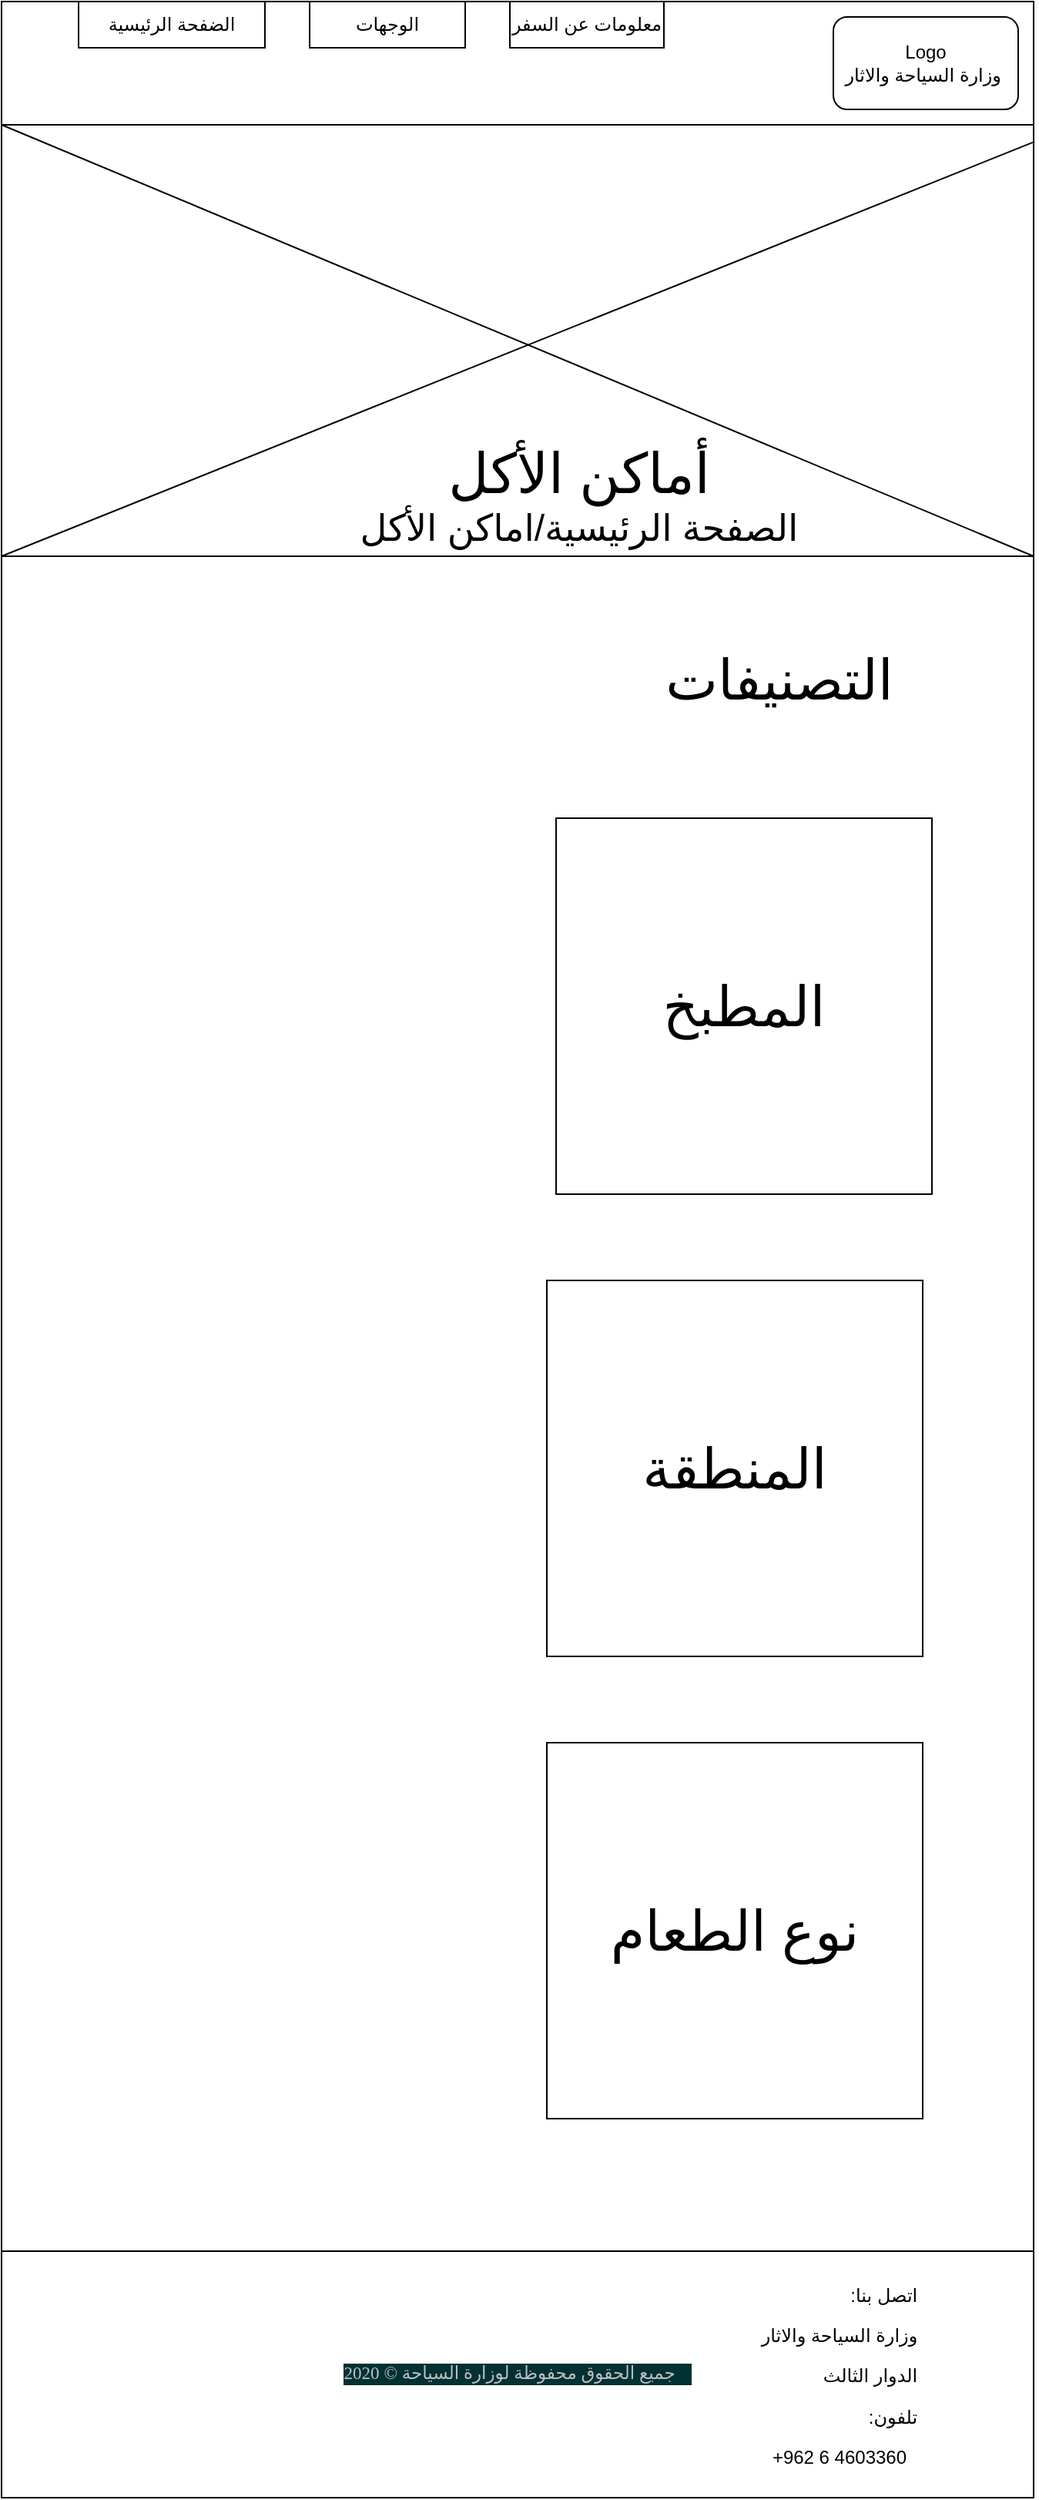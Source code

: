 <mxfile version="13.6.2" type="device"><diagram id="VbnIgJ1UWtzg8DmsdczV" name="Page-1"><mxGraphModel dx="1038" dy="1668" grid="1" gridSize="10" guides="1" tooltips="1" connect="1" arrows="1" fold="1" page="1" pageScale="1" pageWidth="827" pageHeight="1169" math="0" shadow="0"><root><mxCell id="0"/><mxCell id="1" parent="0"/><mxCell id="3XKGyeco-rfSdFTOCZ1L-1" value="" style="rounded=0;whiteSpace=wrap;html=1;fontStyle=1" parent="1" vertex="1"><mxGeometry x="60" y="-150" width="670" height="1620" as="geometry"/></mxCell><mxCell id="3XKGyeco-rfSdFTOCZ1L-2" value="" style="rounded=0;whiteSpace=wrap;html=1;" parent="1" vertex="1"><mxGeometry x="60" y="-150" width="670" height="80" as="geometry"/></mxCell><mxCell id="3XKGyeco-rfSdFTOCZ1L-3" value="الضفحة الرئيسية" style="rounded=0;whiteSpace=wrap;html=1;" parent="1" vertex="1"><mxGeometry x="110" y="-150" width="121" height="30" as="geometry"/></mxCell><mxCell id="3XKGyeco-rfSdFTOCZ1L-4" value="معلومات عن السفر" style="rounded=0;whiteSpace=wrap;html=1;" parent="1" vertex="1"><mxGeometry x="390" y="-150" width="100" height="30" as="geometry"/></mxCell><mxCell id="3XKGyeco-rfSdFTOCZ1L-5" value="الوجهات" style="rounded=0;whiteSpace=wrap;html=1;" parent="1" vertex="1"><mxGeometry x="260" y="-150" width="101" height="30" as="geometry"/></mxCell><mxCell id="3XKGyeco-rfSdFTOCZ1L-6" value="Logo&lt;br&gt;وزارة السياحة والاثار&amp;nbsp;" style="rounded=1;whiteSpace=wrap;html=1;" parent="1" vertex="1"><mxGeometry x="600" y="-140" width="120" height="60" as="geometry"/></mxCell><mxCell id="3XKGyeco-rfSdFTOCZ1L-7" value="&lt;div class=&quot;sct-copyright&quot; style=&quot;box-sizing: border-box ; color: rgb(189 , 190 , 192) ; float: right ; padding-left: 0px ; padding-right: 0.9em ; font-family: &amp;#34;newfont&amp;#34; ; font-size: 11.52px ; text-align: left ; background-color: rgb(1 , 49 , 51)&quot;&gt;جميع الحقوق محفوظة لوزارة السياحة ©&amp;nbsp;2020&lt;/div&gt;&lt;div&gt;&lt;br&gt;&lt;/div&gt;" style="rounded=0;whiteSpace=wrap;html=1;" parent="1" vertex="1"><mxGeometry x="60" y="1310" width="670" height="160" as="geometry"/></mxCell><mxCell id="3XKGyeco-rfSdFTOCZ1L-8" value="&lt;p class=&quot;MsoNormal&quot; align=&quot;right&quot; style=&quot;text-align: right&quot;&gt;&lt;span lang=&quot;AR-SA&quot; dir=&quot;RTL&quot; style=&quot;font-family: &amp;#34;arial&amp;#34; , sans-serif&quot;&gt;&lt;span style=&quot;background-color: rgb(255 , 255 , 255)&quot;&gt;اتصل بنا:&lt;/span&gt;&lt;span style=&quot;background-color: yellow&quot;&gt;&lt;/span&gt;&lt;/span&gt;&lt;/p&gt;&lt;p class=&quot;MsoNormal&quot; align=&quot;right&quot; style=&quot;text-align: right&quot;&gt;&lt;span lang=&quot;AR-SA&quot; dir=&quot;RTL&quot; style=&quot;font-family: &amp;#34;arial&amp;#34; , sans-serif&quot;&gt;&lt;span style=&quot;background-color: rgb(255 , 255 , 255)&quot;&gt;وزارة السياحة والاثار&lt;/span&gt;&lt;/span&gt;&lt;/p&gt;&lt;p class=&quot;MsoNormal&quot; align=&quot;right&quot; style=&quot;text-align: right&quot;&gt;&lt;span lang=&quot;AR-SA&quot; dir=&quot;RTL&quot; style=&quot;font-family: &amp;#34;arial&amp;#34; , sans-serif&quot;&gt;&lt;span style=&quot;background-color: rgb(255 , 255 , 255)&quot;&gt;الدوار الثالث&amp;nbsp;&lt;/span&gt;&lt;/span&gt;&lt;/p&gt;&lt;p class=&quot;MsoNormal&quot; align=&quot;right&quot; style=&quot;text-align: right&quot;&gt;&lt;span lang=&quot;AR-SA&quot; dir=&quot;RTL&quot; style=&quot;font-family: &amp;#34;arial&amp;#34; , sans-serif&quot;&gt;&lt;span style=&quot;background-color: rgb(255 , 255 , 255)&quot;&gt;تلفون:&lt;/span&gt;&lt;/span&gt;&lt;/p&gt;&lt;span style=&quot;line-height: 107% ; font-family: &amp;#34;arial&amp;#34; , sans-serif&quot;&gt;&lt;font style=&quot;font-size: 12px&quot;&gt;+962 6 4603360&lt;/font&gt;&lt;/span&gt;" style="text;html=1;strokeColor=none;fillColor=none;align=center;verticalAlign=middle;whiteSpace=wrap;rounded=0;" parent="1" vertex="1"><mxGeometry x="524" y="1320" width="160" height="130" as="geometry"/></mxCell><mxCell id="3XKGyeco-rfSdFTOCZ1L-9" value="" style="rounded=0;whiteSpace=wrap;html=1;" parent="1" vertex="1"><mxGeometry x="60" y="-70" width="670" height="280" as="geometry"/></mxCell><mxCell id="3XKGyeco-rfSdFTOCZ1L-10" value="&lt;font&gt;&lt;font style=&quot;font-size: 36px&quot;&gt;أماكن الأكل&lt;/font&gt;&lt;br&gt;&lt;font style=&quot;font-size: 24px&quot;&gt;الصفحة الرئيسية/اماكن الأكل&lt;/font&gt;&lt;/font&gt;&lt;font&gt;&lt;br&gt;&lt;/font&gt;" style="text;html=1;strokeColor=none;fillColor=none;align=center;verticalAlign=middle;whiteSpace=wrap;rounded=0;" parent="1" vertex="1"><mxGeometry x="290" y="130" width="290" height="80" as="geometry"/></mxCell><mxCell id="3XKGyeco-rfSdFTOCZ1L-11" value="" style="endArrow=none;html=1;exitX=0;exitY=1;exitDx=0;exitDy=0;entryX=1.001;entryY=0.039;entryDx=0;entryDy=0;entryPerimeter=0;" parent="1" source="3XKGyeco-rfSdFTOCZ1L-9" target="3XKGyeco-rfSdFTOCZ1L-9" edge="1"><mxGeometry width="50" height="50" relative="1" as="geometry"><mxPoint x="350" y="120" as="sourcePoint"/><mxPoint x="400" y="70" as="targetPoint"/></mxGeometry></mxCell><mxCell id="3XKGyeco-rfSdFTOCZ1L-12" value="" style="endArrow=none;html=1;entryX=0;entryY=0;entryDx=0;entryDy=0;exitX=1;exitY=1;exitDx=0;exitDy=0;" parent="1" source="3XKGyeco-rfSdFTOCZ1L-9" target="3XKGyeco-rfSdFTOCZ1L-9" edge="1"><mxGeometry width="50" height="50" relative="1" as="geometry"><mxPoint x="350" y="180" as="sourcePoint"/><mxPoint x="400" y="130" as="targetPoint"/></mxGeometry></mxCell><mxCell id="3XKGyeco-rfSdFTOCZ1L-14" value="&lt;font&gt;&lt;span style=&quot;font-size: 36px&quot;&gt;التصنيفات&lt;/span&gt;&lt;br&gt;&lt;/font&gt;" style="text;html=1;strokeColor=none;fillColor=none;align=center;verticalAlign=middle;whiteSpace=wrap;rounded=0;" parent="1" vertex="1"><mxGeometry x="420" y="250" width="290" height="80" as="geometry"/></mxCell><mxCell id="3XKGyeco-rfSdFTOCZ1L-15" value="&lt;font style=&quot;font-size: 36px&quot;&gt;المطبخ&lt;/font&gt;" style="whiteSpace=wrap;html=1;aspect=fixed;" parent="1" vertex="1"><mxGeometry x="420" y="380" width="244" height="244" as="geometry"/></mxCell><mxCell id="3XKGyeco-rfSdFTOCZ1L-18" value="&lt;font style=&quot;font-size: 36px&quot;&gt;المنطقة&lt;/font&gt;&lt;span style=&quot;color: rgba(0 , 0 , 0 , 0) ; font-family: monospace ; font-size: 0px&quot;&gt;%3CmxGraphModel%3E%3Croot%3E%3CmxCell%20id%3D%220%22%2F%3E%3CmxCell%20id%3D%221%22%20parent%3D%220%22%2F%3E%3CmxCell%20id%3D%222%22%20value%3D%22%26lt%3Bfont%20style%3D%26quot%3Bfont-size%3A%2036px%26quot%3B%26gt%3B%D8%A7%D9%84%D9%85%D8%B7%D8%A8%D8%AE%26lt%3B%2Ffont%26gt%3B%22%20style%3D%22whiteSpace%3Dwrap%3Bhtml%3D1%3Baspect%3Dfixed%3B%22%20vertex%3D%221%22%20parent%3D%221%22%3E%3CmxGeometry%20x%3D%22440%22%20y%3D%22370%22%20width%3D%22244%22%20height%3D%22244%22%20as%3D%22geometry%22%2F%3E%3C%2FmxCell%3E%3C%2Froot%3E%3C%2FmxGraphModel%3E&lt;/span&gt;" style="whiteSpace=wrap;html=1;aspect=fixed;" parent="1" vertex="1"><mxGeometry x="414" y="680" width="244" height="244" as="geometry"/></mxCell><mxCell id="3XKGyeco-rfSdFTOCZ1L-19" value="&lt;font style=&quot;font-size: 36px&quot;&gt;نوع الطعام&lt;/font&gt;" style="whiteSpace=wrap;html=1;aspect=fixed;" parent="1" vertex="1"><mxGeometry x="414" y="980" width="244" height="244" as="geometry"/></mxCell></root></mxGraphModel></diagram></mxfile>